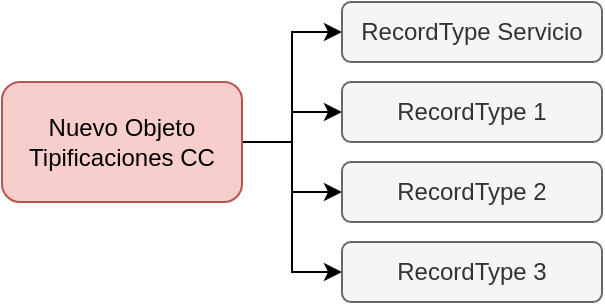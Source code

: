 <mxfile version="22.0.6" type="github">
  <diagram name="Página-1" id="vAHAjo6Sf7zO8xVUhwXF">
    <mxGraphModel dx="1232" dy="1108" grid="1" gridSize="10" guides="1" tooltips="1" connect="1" arrows="1" fold="1" page="1" pageScale="1" pageWidth="1169" pageHeight="827" math="0" shadow="0">
      <root>
        <mxCell id="0" />
        <mxCell id="1" parent="0" />
        <mxCell id="krVn1-1Q8_K3ztCeWKRY-8" style="edgeStyle=orthogonalEdgeStyle;rounded=0;orthogonalLoop=1;jettySize=auto;html=1;entryX=0;entryY=0.5;entryDx=0;entryDy=0;" edge="1" parent="1" source="krVn1-1Q8_K3ztCeWKRY-1" target="krVn1-1Q8_K3ztCeWKRY-2">
          <mxGeometry relative="1" as="geometry" />
        </mxCell>
        <mxCell id="krVn1-1Q8_K3ztCeWKRY-9" style="edgeStyle=orthogonalEdgeStyle;rounded=0;orthogonalLoop=1;jettySize=auto;html=1;entryX=0;entryY=0.5;entryDx=0;entryDy=0;" edge="1" parent="1" source="krVn1-1Q8_K3ztCeWKRY-1" target="krVn1-1Q8_K3ztCeWKRY-3">
          <mxGeometry relative="1" as="geometry" />
        </mxCell>
        <mxCell id="krVn1-1Q8_K3ztCeWKRY-10" style="edgeStyle=orthogonalEdgeStyle;rounded=0;orthogonalLoop=1;jettySize=auto;html=1;entryX=0;entryY=0.5;entryDx=0;entryDy=0;" edge="1" parent="1" source="krVn1-1Q8_K3ztCeWKRY-1" target="krVn1-1Q8_K3ztCeWKRY-4">
          <mxGeometry relative="1" as="geometry" />
        </mxCell>
        <mxCell id="krVn1-1Q8_K3ztCeWKRY-11" style="edgeStyle=orthogonalEdgeStyle;rounded=0;orthogonalLoop=1;jettySize=auto;html=1;entryX=0;entryY=0.5;entryDx=0;entryDy=0;" edge="1" parent="1" source="krVn1-1Q8_K3ztCeWKRY-1" target="krVn1-1Q8_K3ztCeWKRY-6">
          <mxGeometry relative="1" as="geometry" />
        </mxCell>
        <mxCell id="krVn1-1Q8_K3ztCeWKRY-1" value="Nuevo Objeto Tipificaciones CC" style="rounded=1;whiteSpace=wrap;html=1;fillColor=#f8cecc;strokeColor=#b85450;" vertex="1" parent="1">
          <mxGeometry x="80" y="330" width="120" height="60" as="geometry" />
        </mxCell>
        <mxCell id="krVn1-1Q8_K3ztCeWKRY-2" value="RecordType Servicio" style="rounded=1;whiteSpace=wrap;html=1;fillColor=#f5f5f5;fontColor=#333333;strokeColor=#666666;" vertex="1" parent="1">
          <mxGeometry x="250" y="290" width="130" height="30" as="geometry" />
        </mxCell>
        <mxCell id="krVn1-1Q8_K3ztCeWKRY-3" value="RecordType 1" style="rounded=1;whiteSpace=wrap;html=1;fillColor=#f5f5f5;fontColor=#333333;strokeColor=#666666;" vertex="1" parent="1">
          <mxGeometry x="250" y="330" width="130" height="30" as="geometry" />
        </mxCell>
        <mxCell id="krVn1-1Q8_K3ztCeWKRY-4" value="RecordType 2" style="rounded=1;whiteSpace=wrap;html=1;fillColor=#f5f5f5;fontColor=#333333;strokeColor=#666666;" vertex="1" parent="1">
          <mxGeometry x="250" y="370" width="130" height="30" as="geometry" />
        </mxCell>
        <mxCell id="krVn1-1Q8_K3ztCeWKRY-6" value="RecordType 3" style="rounded=1;whiteSpace=wrap;html=1;fillColor=#f5f5f5;fontColor=#333333;strokeColor=#666666;" vertex="1" parent="1">
          <mxGeometry x="250" y="410" width="130" height="30" as="geometry" />
        </mxCell>
      </root>
    </mxGraphModel>
  </diagram>
</mxfile>
